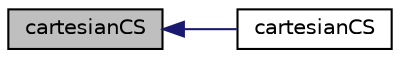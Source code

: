 digraph "cartesianCS"
{
  bgcolor="transparent";
  edge [fontname="Helvetica",fontsize="10",labelfontname="Helvetica",labelfontsize="10"];
  node [fontname="Helvetica",fontsize="10",shape=record];
  rankdir="LR";
  Node1 [label="cartesianCS",height=0.2,width=0.4,color="black", fillcolor="grey75", style="filled", fontcolor="black"];
  Node1 -> Node2 [dir="back",color="midnightblue",fontsize="10",style="solid",fontname="Helvetica"];
  Node2 [label="cartesianCS",height=0.2,width=0.4,color="black",URL="$a00202.html#af13dfc6d4d6b8984572e610c1b93be40",tooltip="Construct copy. "];
}
